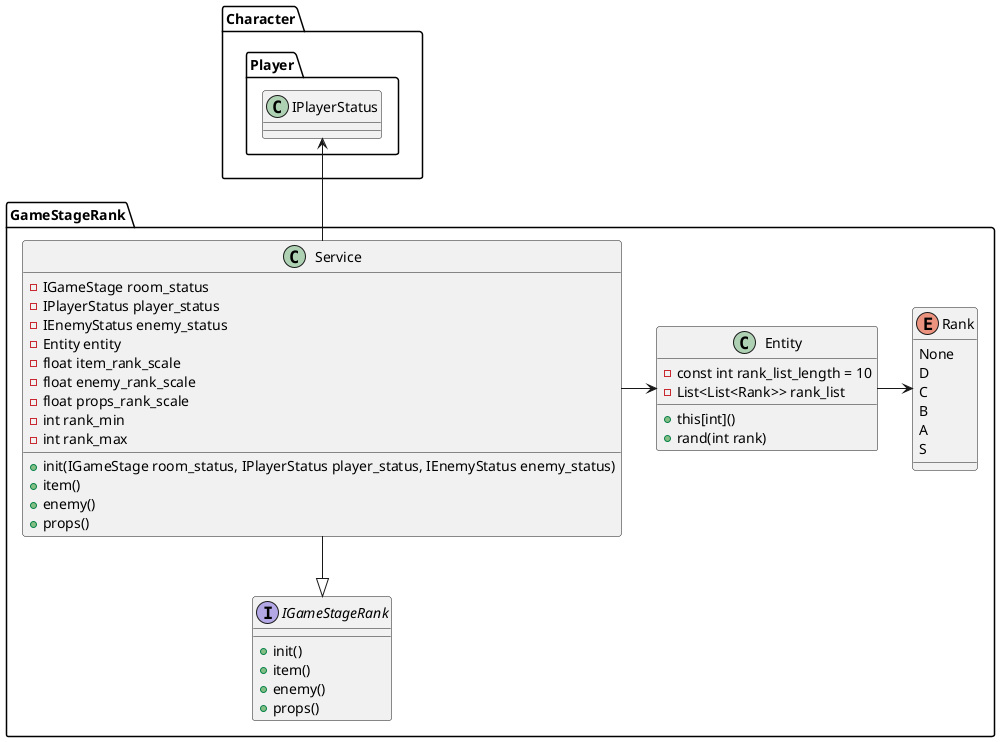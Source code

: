 @startuml

namespace GameStageRank {
    class Service {
        -IGameStage room_status
        -IPlayerStatus player_status
        -IEnemyStatus enemy_status
        -Entity entity
        -float item_rank_scale
        -float enemy_rank_scale
        -float props_rank_scale
        -int rank_min
        -int rank_max

        +init(IGameStage room_status, IPlayerStatus player_status, IEnemyStatus enemy_status)
        +item()
        +enemy()
        +props()
    }

    class Entity {
        -const int rank_list_length = 10
        -List<List<Rank>> rank_list
        
        +this[int]()
        +rand(int rank)
    }

    enum Rank {
        None
        D
        C
        B
        A
        S
    }

    interface IGameStageRank {
        +init()
        +item()
        +enemy()
        +props()
    }
}

GameStageRank.Service --|> GameStageRank.IGameStageRank
GameStageRank.Service -up-> Character.Player.IPlayerStatus
GameStageRank.Service -> GameStageRank.Entity
GameStageRank.Entity -> GameStageRank.Rank

@enduml
